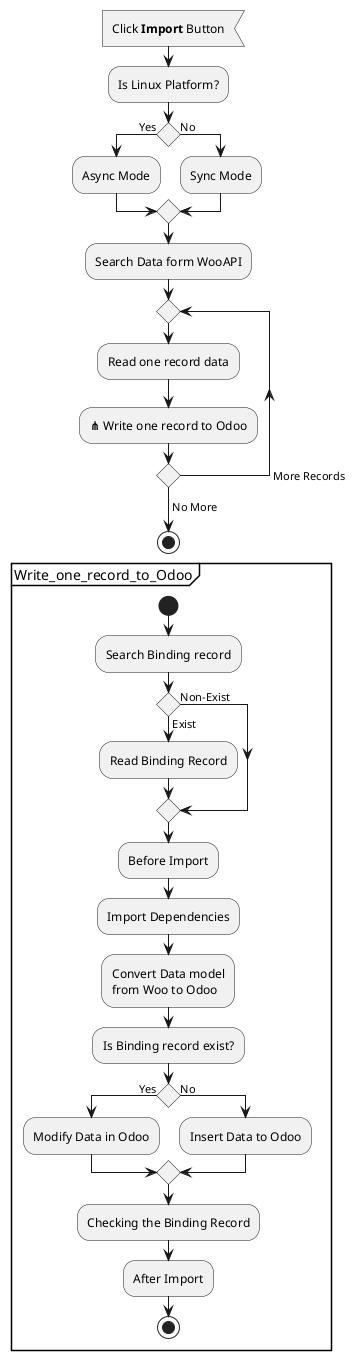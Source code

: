 @startuml
:Click **Import** Button<
:Is Linux Platform?;
if () then (Yes)
  :Async Mode;
else (No)
  :Sync Mode;
endif
:Search Data form WooAPI;
repeat
:Read one record data;
:**⋔** Write one record to Odoo;
repeat while -> More Records
->No More;
stop

partition Write_one_record_to_Odoo {
  start
  :Search Binding record;
  if () then (Exist)
    :Read Binding Record;
  else (Non-Exist)
  endif
  :Before Import;
  :Import Dependencies;
  :Convert Data model\nfrom Woo to Odoo;
  :Is Binding record exist?;
  if () then (Yes)
    :Modify Data in Odoo;
  else (No)
    :Insert Data to Odoo;
  endif
  :Checking the Binding Record;
  :After Import;
  stop
}
@enduml
